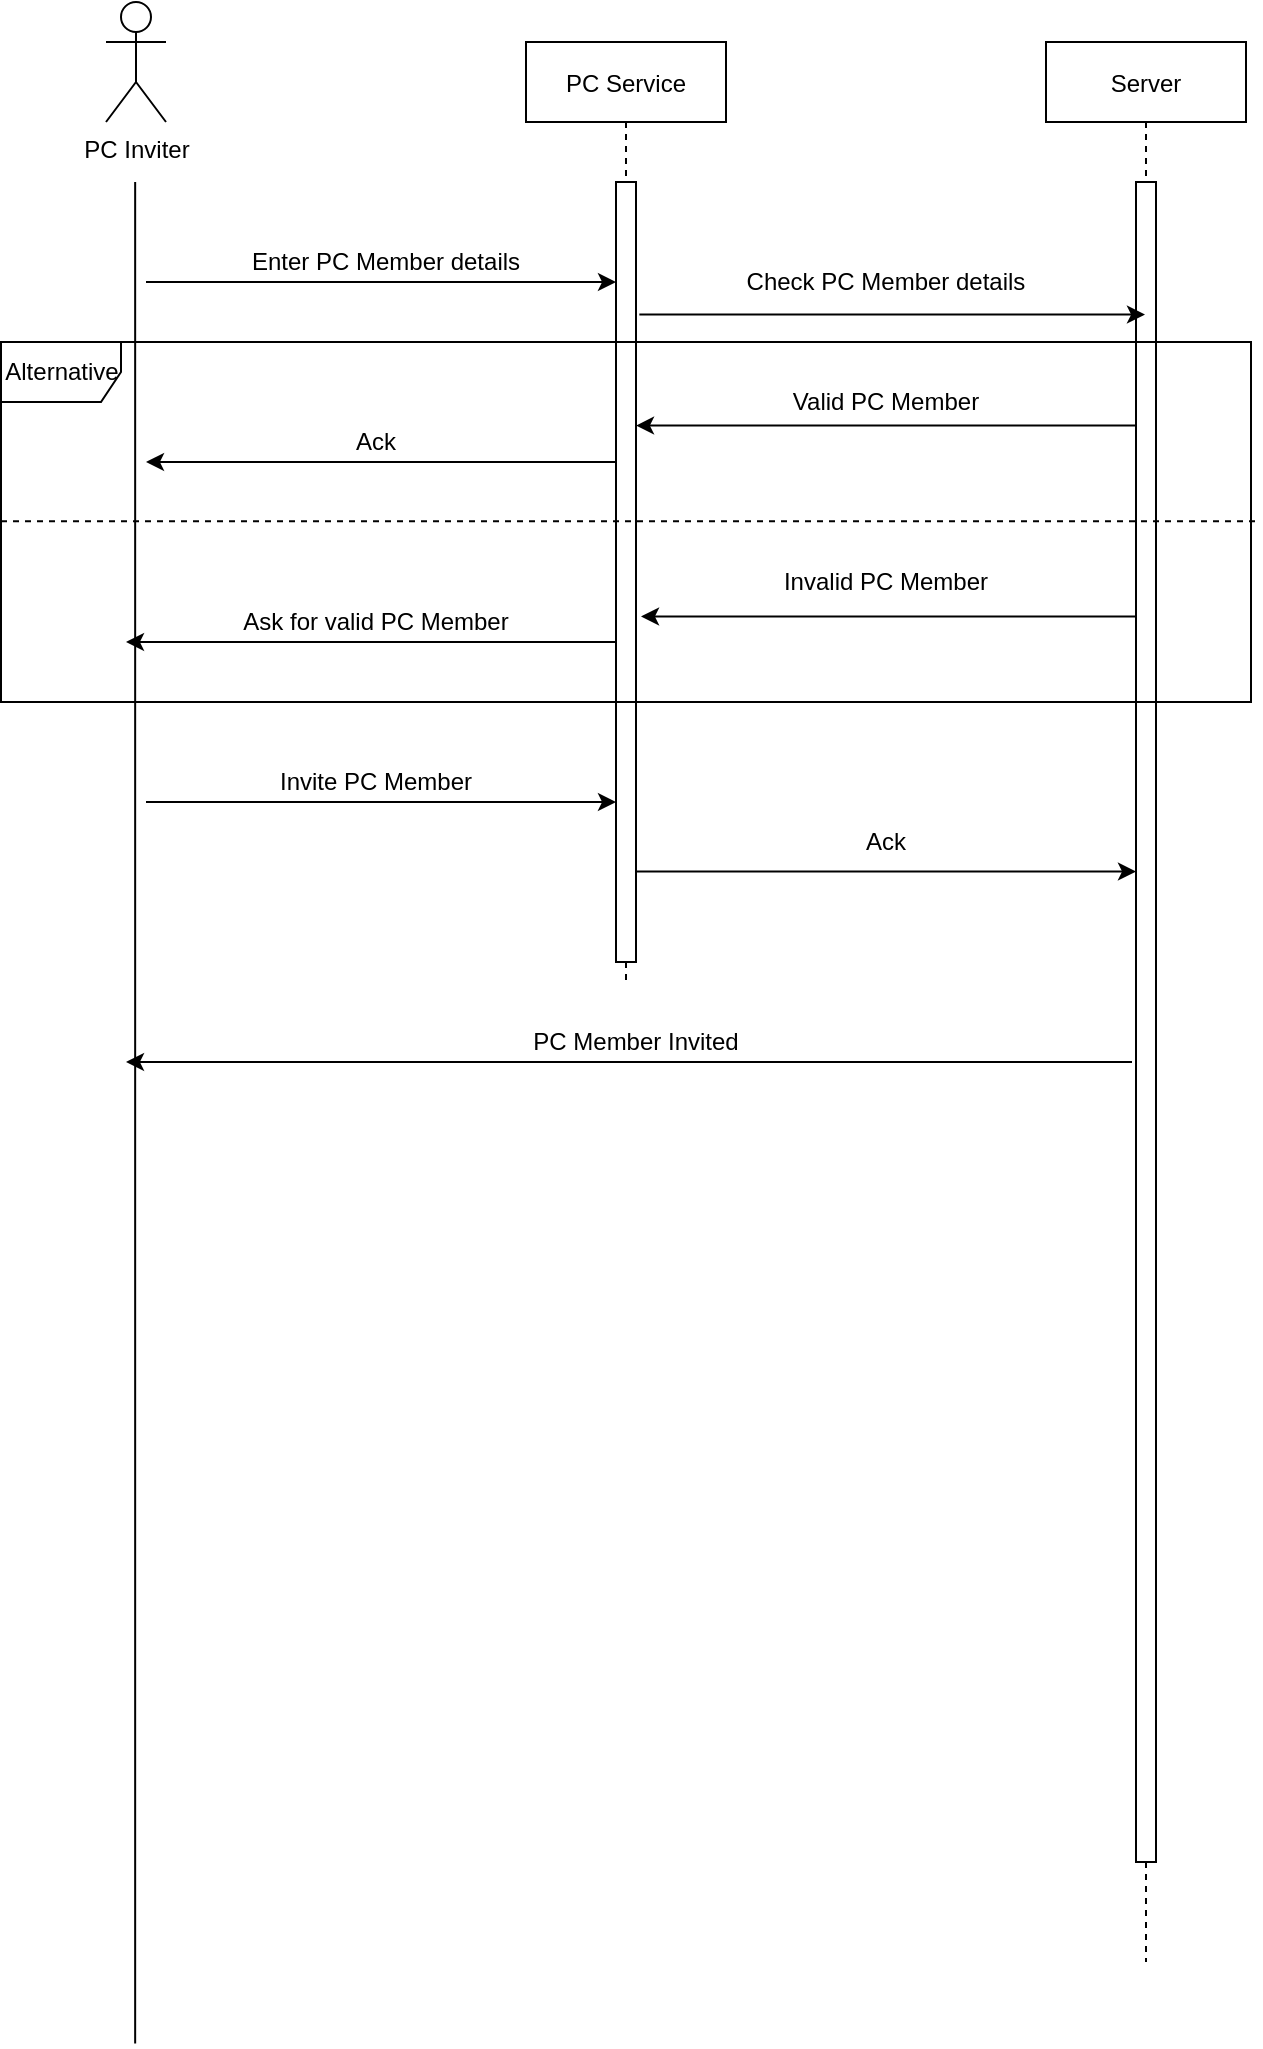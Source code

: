 <mxfile version="14.5.7" type="device"><diagram id="kgpKYQtTHZ0yAKxKKP6v" name="Page-1"><mxGraphModel dx="2035" dy="662" grid="1" gridSize="10" guides="1" tooltips="1" connect="1" arrows="1" fold="1" page="1" pageScale="1" pageWidth="850" pageHeight="1100" math="0" shadow="0"><root><mxCell id="0"/><mxCell id="1" parent="0"/><mxCell id="3nuBFxr9cyL0pnOWT2aG-1" value="PC Service" style="shape=umlLifeline;perimeter=lifelinePerimeter;container=1;collapsible=0;recursiveResize=0;rounded=0;shadow=0;strokeWidth=1;" parent="1" vertex="1"><mxGeometry x="250" y="80" width="100" height="470" as="geometry"/></mxCell><mxCell id="3nuBFxr9cyL0pnOWT2aG-2" value="" style="points=[];perimeter=orthogonalPerimeter;rounded=0;shadow=0;strokeWidth=1;" parent="3nuBFxr9cyL0pnOWT2aG-1" vertex="1"><mxGeometry x="45" y="70" width="10" height="390" as="geometry"/></mxCell><mxCell id="3nuBFxr9cyL0pnOWT2aG-5" value="Server" style="shape=umlLifeline;perimeter=lifelinePerimeter;container=1;collapsible=0;recursiveResize=0;rounded=0;shadow=0;strokeWidth=1;" parent="1" vertex="1"><mxGeometry x="510" y="80" width="100" height="960" as="geometry"/></mxCell><mxCell id="3nuBFxr9cyL0pnOWT2aG-6" value="" style="points=[];perimeter=orthogonalPerimeter;rounded=0;shadow=0;strokeWidth=1;" parent="3nuBFxr9cyL0pnOWT2aG-5" vertex="1"><mxGeometry x="45" y="70" width="10" height="840" as="geometry"/></mxCell><mxCell id="-2DabD0jqT7KNvRLEArw-1" value="PC Inviter" style="shape=umlActor;verticalLabelPosition=bottom;verticalAlign=top;html=1;outlineConnect=0;" vertex="1" parent="1"><mxGeometry x="40" y="60" width="30" height="60" as="geometry"/></mxCell><mxCell id="-2DabD0jqT7KNvRLEArw-3" value="" style="endArrow=none;html=1;" edge="1" parent="1"><mxGeometry width="50" height="50" relative="1" as="geometry"><mxPoint x="54.58" y="1080.69" as="sourcePoint"/><mxPoint x="54.58" y="150" as="targetPoint"/></mxGeometry></mxCell><mxCell id="-2DabD0jqT7KNvRLEArw-38" value="" style="endArrow=classic;html=1;" edge="1" parent="1" target="3nuBFxr9cyL0pnOWT2aG-2"><mxGeometry width="50" height="50" relative="1" as="geometry"><mxPoint x="60" y="200" as="sourcePoint"/><mxPoint x="450" y="330" as="targetPoint"/></mxGeometry></mxCell><mxCell id="-2DabD0jqT7KNvRLEArw-40" value="Enter PC Member details" style="text;html=1;strokeColor=none;fillColor=none;align=center;verticalAlign=middle;whiteSpace=wrap;rounded=0;" vertex="1" parent="1"><mxGeometry x="100" y="180" width="160" height="20" as="geometry"/></mxCell><mxCell id="-2DabD0jqT7KNvRLEArw-41" value="" style="endArrow=classic;html=1;exitX=1.167;exitY=0.17;exitDx=0;exitDy=0;exitPerimeter=0;" edge="1" parent="1" source="3nuBFxr9cyL0pnOWT2aG-2" target="3nuBFxr9cyL0pnOWT2aG-5"><mxGeometry width="50" height="50" relative="1" as="geometry"><mxPoint x="400" y="370" as="sourcePoint"/><mxPoint x="450" y="320" as="targetPoint"/></mxGeometry></mxCell><mxCell id="-2DabD0jqT7KNvRLEArw-42" value="Check PC Member details" style="text;html=1;strokeColor=none;fillColor=none;align=center;verticalAlign=middle;whiteSpace=wrap;rounded=0;" vertex="1" parent="1"><mxGeometry x="320" y="190" width="220" height="20" as="geometry"/></mxCell><mxCell id="-2DabD0jqT7KNvRLEArw-43" value="" style="endArrow=classic;html=1;exitX=0;exitY=0.145;exitDx=0;exitDy=0;exitPerimeter=0;" edge="1" parent="1" source="3nuBFxr9cyL0pnOWT2aG-6" target="3nuBFxr9cyL0pnOWT2aG-2"><mxGeometry width="50" height="50" relative="1" as="geometry"><mxPoint x="400" y="350" as="sourcePoint"/><mxPoint x="450" y="300" as="targetPoint"/></mxGeometry></mxCell><mxCell id="-2DabD0jqT7KNvRLEArw-44" value="Valid PC Member" style="text;html=1;strokeColor=none;fillColor=none;align=center;verticalAlign=middle;whiteSpace=wrap;rounded=0;" vertex="1" parent="1"><mxGeometry x="310" y="250" width="240" height="20" as="geometry"/></mxCell><mxCell id="-2DabD0jqT7KNvRLEArw-45" value="" style="endArrow=classic;html=1;" edge="1" parent="1" source="3nuBFxr9cyL0pnOWT2aG-2"><mxGeometry width="50" height="50" relative="1" as="geometry"><mxPoint x="400" y="330" as="sourcePoint"/><mxPoint x="60" y="290" as="targetPoint"/></mxGeometry></mxCell><mxCell id="-2DabD0jqT7KNvRLEArw-46" value="Ack" style="text;html=1;strokeColor=none;fillColor=none;align=center;verticalAlign=middle;whiteSpace=wrap;rounded=0;" vertex="1" parent="1"><mxGeometry x="60" y="270" width="230" height="20" as="geometry"/></mxCell><mxCell id="-2DabD0jqT7KNvRLEArw-48" value="Invalid PC Member" style="text;html=1;strokeColor=none;fillColor=none;align=center;verticalAlign=middle;whiteSpace=wrap;rounded=0;" vertex="1" parent="1"><mxGeometry x="310" y="340" width="240" height="20" as="geometry"/></mxCell><mxCell id="-2DabD0jqT7KNvRLEArw-49" value="" style="endArrow=classic;html=1;entryX=1.25;entryY=0.557;entryDx=0;entryDy=0;entryPerimeter=0;" edge="1" parent="1" source="3nuBFxr9cyL0pnOWT2aG-6" target="3nuBFxr9cyL0pnOWT2aG-2"><mxGeometry width="50" height="50" relative="1" as="geometry"><mxPoint x="400" y="320" as="sourcePoint"/><mxPoint x="450" y="270" as="targetPoint"/></mxGeometry></mxCell><mxCell id="-2DabD0jqT7KNvRLEArw-50" value="" style="endArrow=classic;html=1;" edge="1" parent="1" source="3nuBFxr9cyL0pnOWT2aG-2"><mxGeometry width="50" height="50" relative="1" as="geometry"><mxPoint x="400" y="320" as="sourcePoint"/><mxPoint x="50" y="380" as="targetPoint"/><Array as="points"><mxPoint x="270" y="380"/></Array></mxGeometry></mxCell><mxCell id="-2DabD0jqT7KNvRLEArw-51" value="Ask for valid PC Member" style="text;html=1;strokeColor=none;fillColor=none;align=center;verticalAlign=middle;whiteSpace=wrap;rounded=0;" vertex="1" parent="1"><mxGeometry x="60" y="360" width="230" height="20" as="geometry"/></mxCell><mxCell id="-2DabD0jqT7KNvRLEArw-52" value="Alternative" style="shape=umlFrame;whiteSpace=wrap;html=1;" vertex="1" parent="1"><mxGeometry x="-12.5" y="230" width="625" height="180" as="geometry"/></mxCell><mxCell id="-2DabD0jqT7KNvRLEArw-54" value="" style="endArrow=none;dashed=1;html=1;exitX=0;exitY=0.498;exitDx=0;exitDy=0;exitPerimeter=0;entryX=1.005;entryY=0.498;entryDx=0;entryDy=0;entryPerimeter=0;" edge="1" parent="1" source="-2DabD0jqT7KNvRLEArw-52" target="-2DabD0jqT7KNvRLEArw-52"><mxGeometry width="50" height="50" relative="1" as="geometry"><mxPoint x="1070" y="360" as="sourcePoint"/><mxPoint x="1120" y="310" as="targetPoint"/></mxGeometry></mxCell><mxCell id="-2DabD0jqT7KNvRLEArw-55" value="" style="endArrow=classic;html=1;" edge="1" parent="1" target="3nuBFxr9cyL0pnOWT2aG-2"><mxGeometry width="50" height="50" relative="1" as="geometry"><mxPoint x="60" y="460" as="sourcePoint"/><mxPoint x="450" y="330" as="targetPoint"/></mxGeometry></mxCell><mxCell id="-2DabD0jqT7KNvRLEArw-56" value="Invite PC Member" style="text;html=1;strokeColor=none;fillColor=none;align=center;verticalAlign=middle;whiteSpace=wrap;rounded=0;" vertex="1" parent="1"><mxGeometry x="60" y="440" width="230" height="20" as="geometry"/></mxCell><mxCell id="-2DabD0jqT7KNvRLEArw-57" value="" style="endArrow=classic;html=1;exitX=1;exitY=0.884;exitDx=0;exitDy=0;exitPerimeter=0;" edge="1" parent="1" source="3nuBFxr9cyL0pnOWT2aG-2" target="3nuBFxr9cyL0pnOWT2aG-6"><mxGeometry width="50" height="50" relative="1" as="geometry"><mxPoint x="400" y="360" as="sourcePoint"/><mxPoint x="450" y="310" as="targetPoint"/></mxGeometry></mxCell><mxCell id="-2DabD0jqT7KNvRLEArw-58" value="Ack" style="text;html=1;strokeColor=none;fillColor=none;align=center;verticalAlign=middle;whiteSpace=wrap;rounded=0;" vertex="1" parent="1"><mxGeometry x="410" y="470" width="40" height="20" as="geometry"/></mxCell><mxCell id="-2DabD0jqT7KNvRLEArw-60" value="" style="endArrow=classic;html=1;" edge="1" parent="1"><mxGeometry width="50" height="50" relative="1" as="geometry"><mxPoint x="553" y="590" as="sourcePoint"/><mxPoint x="50" y="590" as="targetPoint"/></mxGeometry></mxCell><mxCell id="-2DabD0jqT7KNvRLEArw-61" value="PC Member Invited" style="text;html=1;strokeColor=none;fillColor=none;align=center;verticalAlign=middle;whiteSpace=wrap;rounded=0;" vertex="1" parent="1"><mxGeometry x="70" y="570" width="470" height="20" as="geometry"/></mxCell></root></mxGraphModel></diagram></mxfile>